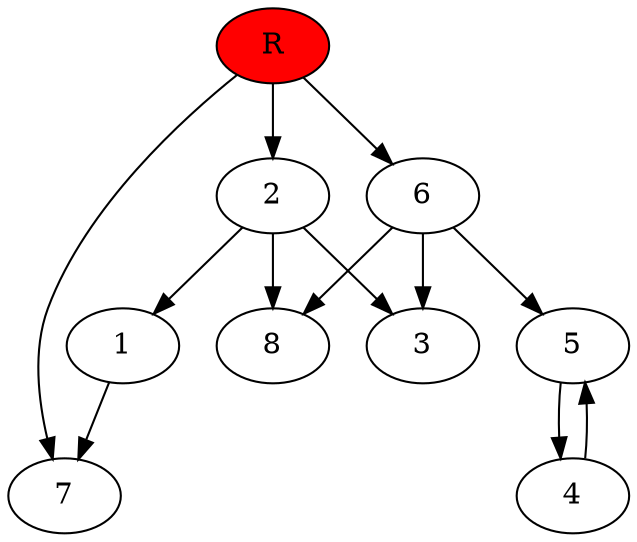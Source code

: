 digraph prb37823 {
	1
	2
	3
	4
	5
	6
	7
	8
	R [fillcolor="#ff0000" style=filled]
	1 -> 7
	2 -> 1
	2 -> 3
	2 -> 8
	4 -> 5
	5 -> 4
	6 -> 3
	6 -> 5
	6 -> 8
	R -> 2
	R -> 6
	R -> 7
}
